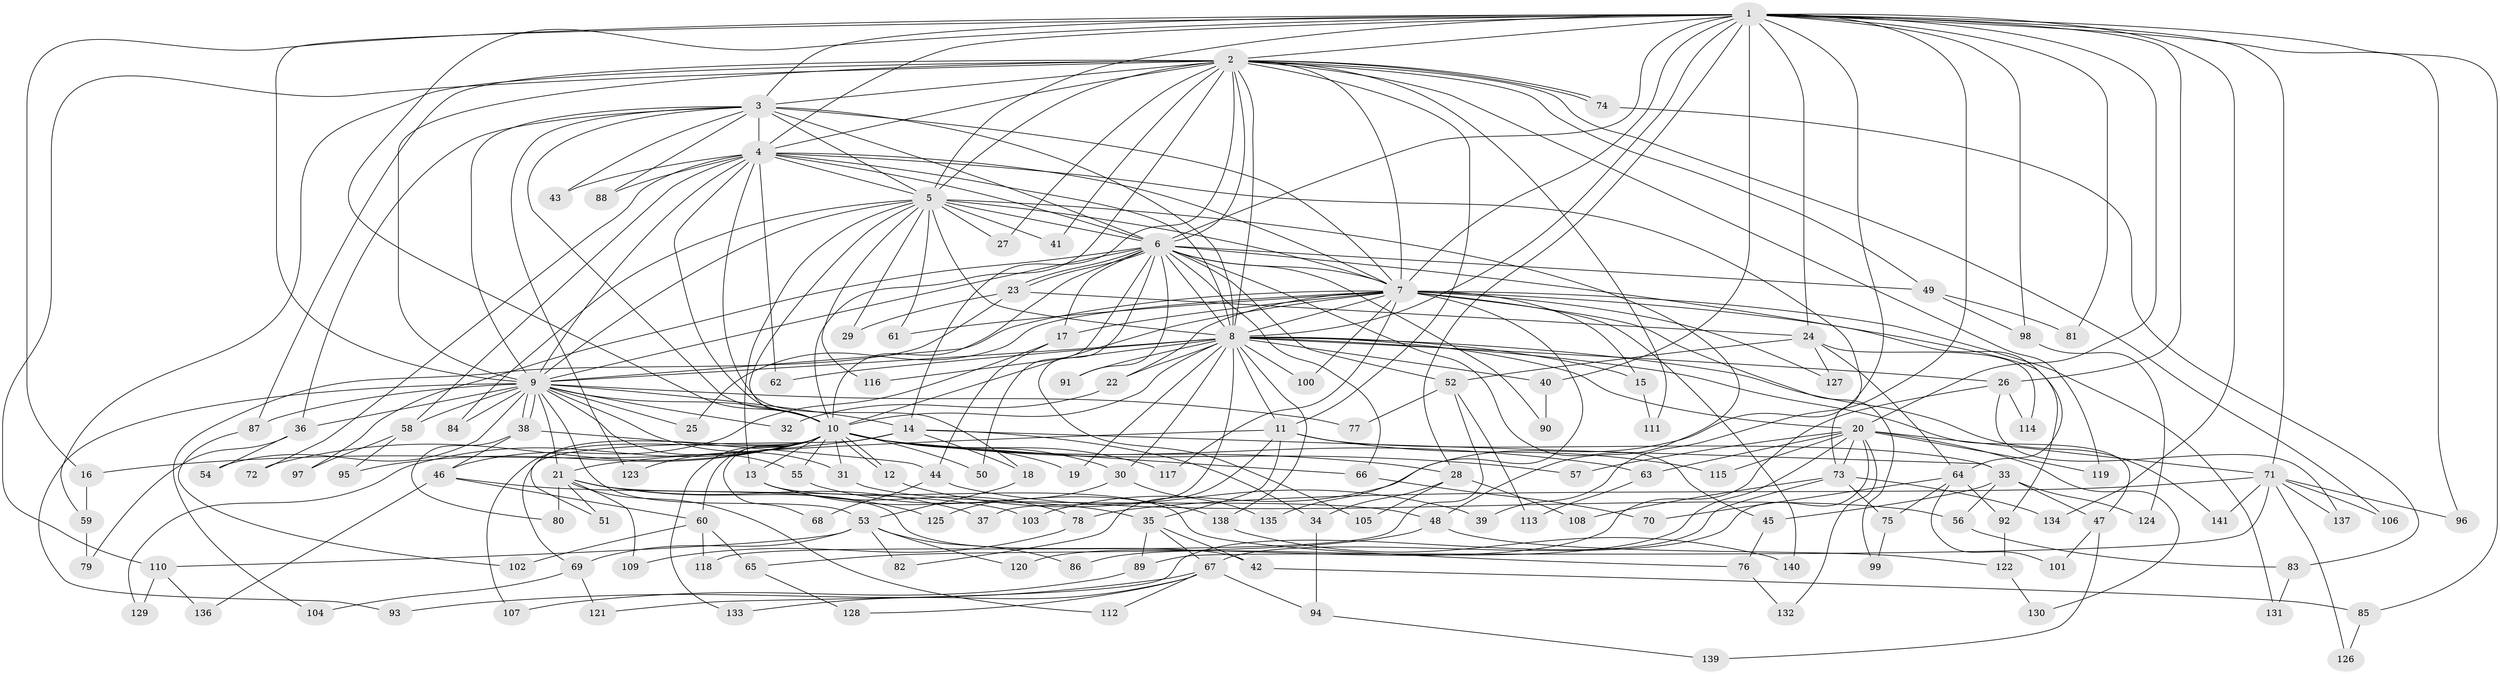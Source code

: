 // coarse degree distribution, {25: 0.009433962264150943, 21: 0.018867924528301886, 13: 0.009433962264150943, 14: 0.009433962264150943, 15: 0.009433962264150943, 31: 0.018867924528301886, 24: 0.009433962264150943, 10: 0.018867924528301886, 3: 0.20754716981132076, 5: 0.08490566037735849, 8: 0.02830188679245283, 2: 0.4716981132075472, 12: 0.009433962264150943, 9: 0.009433962264150943, 4: 0.05660377358490566, 6: 0.018867924528301886, 7: 0.009433962264150943}
// Generated by graph-tools (version 1.1) at 2025/41/03/06/25 10:41:37]
// undirected, 141 vertices, 307 edges
graph export_dot {
graph [start="1"]
  node [color=gray90,style=filled];
  1;
  2;
  3;
  4;
  5;
  6;
  7;
  8;
  9;
  10;
  11;
  12;
  13;
  14;
  15;
  16;
  17;
  18;
  19;
  20;
  21;
  22;
  23;
  24;
  25;
  26;
  27;
  28;
  29;
  30;
  31;
  32;
  33;
  34;
  35;
  36;
  37;
  38;
  39;
  40;
  41;
  42;
  43;
  44;
  45;
  46;
  47;
  48;
  49;
  50;
  51;
  52;
  53;
  54;
  55;
  56;
  57;
  58;
  59;
  60;
  61;
  62;
  63;
  64;
  65;
  66;
  67;
  68;
  69;
  70;
  71;
  72;
  73;
  74;
  75;
  76;
  77;
  78;
  79;
  80;
  81;
  82;
  83;
  84;
  85;
  86;
  87;
  88;
  89;
  90;
  91;
  92;
  93;
  94;
  95;
  96;
  97;
  98;
  99;
  100;
  101;
  102;
  103;
  104;
  105;
  106;
  107;
  108;
  109;
  110;
  111;
  112;
  113;
  114;
  115;
  116;
  117;
  118;
  119;
  120;
  121;
  122;
  123;
  124;
  125;
  126;
  127;
  128;
  129;
  130;
  131;
  132;
  133;
  134;
  135;
  136;
  137;
  138;
  139;
  140;
  141;
  1 -- 2;
  1 -- 3;
  1 -- 4;
  1 -- 5;
  1 -- 6;
  1 -- 7;
  1 -- 8;
  1 -- 9;
  1 -- 10;
  1 -- 16;
  1 -- 20;
  1 -- 24;
  1 -- 26;
  1 -- 28;
  1 -- 39;
  1 -- 40;
  1 -- 71;
  1 -- 81;
  1 -- 85;
  1 -- 96;
  1 -- 98;
  1 -- 103;
  1 -- 134;
  2 -- 3;
  2 -- 4;
  2 -- 5;
  2 -- 6;
  2 -- 7;
  2 -- 8;
  2 -- 9;
  2 -- 10;
  2 -- 11;
  2 -- 14;
  2 -- 27;
  2 -- 41;
  2 -- 49;
  2 -- 59;
  2 -- 74;
  2 -- 74;
  2 -- 87;
  2 -- 106;
  2 -- 110;
  2 -- 111;
  2 -- 119;
  3 -- 4;
  3 -- 5;
  3 -- 6;
  3 -- 7;
  3 -- 8;
  3 -- 9;
  3 -- 10;
  3 -- 36;
  3 -- 43;
  3 -- 88;
  3 -- 123;
  4 -- 5;
  4 -- 6;
  4 -- 7;
  4 -- 8;
  4 -- 9;
  4 -- 10;
  4 -- 18;
  4 -- 43;
  4 -- 58;
  4 -- 62;
  4 -- 72;
  4 -- 73;
  4 -- 88;
  5 -- 6;
  5 -- 7;
  5 -- 8;
  5 -- 9;
  5 -- 10;
  5 -- 13;
  5 -- 27;
  5 -- 29;
  5 -- 41;
  5 -- 48;
  5 -- 61;
  5 -- 84;
  5 -- 116;
  6 -- 7;
  6 -- 8;
  6 -- 9;
  6 -- 10;
  6 -- 17;
  6 -- 23;
  6 -- 23;
  6 -- 45;
  6 -- 49;
  6 -- 50;
  6 -- 52;
  6 -- 64;
  6 -- 66;
  6 -- 90;
  6 -- 91;
  6 -- 97;
  6 -- 105;
  7 -- 8;
  7 -- 9;
  7 -- 10;
  7 -- 15;
  7 -- 17;
  7 -- 22;
  7 -- 25;
  7 -- 61;
  7 -- 92;
  7 -- 99;
  7 -- 100;
  7 -- 117;
  7 -- 127;
  7 -- 131;
  7 -- 135;
  7 -- 140;
  8 -- 9;
  8 -- 10;
  8 -- 11;
  8 -- 15;
  8 -- 19;
  8 -- 20;
  8 -- 22;
  8 -- 26;
  8 -- 30;
  8 -- 37;
  8 -- 40;
  8 -- 47;
  8 -- 62;
  8 -- 91;
  8 -- 100;
  8 -- 116;
  8 -- 138;
  8 -- 141;
  9 -- 10;
  9 -- 14;
  9 -- 21;
  9 -- 25;
  9 -- 31;
  9 -- 32;
  9 -- 36;
  9 -- 38;
  9 -- 38;
  9 -- 53;
  9 -- 54;
  9 -- 55;
  9 -- 58;
  9 -- 77;
  9 -- 84;
  9 -- 87;
  9 -- 93;
  10 -- 12;
  10 -- 12;
  10 -- 13;
  10 -- 19;
  10 -- 28;
  10 -- 30;
  10 -- 31;
  10 -- 50;
  10 -- 51;
  10 -- 55;
  10 -- 57;
  10 -- 60;
  10 -- 63;
  10 -- 66;
  10 -- 68;
  10 -- 72;
  10 -- 95;
  10 -- 107;
  10 -- 117;
  10 -- 123;
  10 -- 129;
  10 -- 133;
  11 -- 21;
  11 -- 33;
  11 -- 35;
  11 -- 82;
  11 -- 115;
  12 -- 39;
  13 -- 35;
  13 -- 76;
  13 -- 78;
  14 -- 16;
  14 -- 18;
  14 -- 33;
  14 -- 34;
  14 -- 69;
  15 -- 111;
  16 -- 59;
  17 -- 44;
  17 -- 46;
  18 -- 53;
  20 -- 57;
  20 -- 63;
  20 -- 67;
  20 -- 71;
  20 -- 73;
  20 -- 86;
  20 -- 115;
  20 -- 119;
  20 -- 130;
  20 -- 132;
  21 -- 37;
  21 -- 42;
  21 -- 51;
  21 -- 80;
  21 -- 109;
  21 -- 112;
  21 -- 125;
  22 -- 32;
  23 -- 24;
  23 -- 29;
  23 -- 104;
  24 -- 52;
  24 -- 64;
  24 -- 114;
  24 -- 127;
  26 -- 114;
  26 -- 120;
  26 -- 137;
  28 -- 34;
  28 -- 105;
  28 -- 108;
  30 -- 125;
  30 -- 135;
  31 -- 48;
  33 -- 45;
  33 -- 47;
  33 -- 56;
  33 -- 124;
  34 -- 94;
  35 -- 42;
  35 -- 67;
  35 -- 89;
  36 -- 54;
  36 -- 79;
  38 -- 44;
  38 -- 46;
  38 -- 80;
  40 -- 90;
  42 -- 85;
  44 -- 56;
  44 -- 68;
  45 -- 76;
  46 -- 60;
  46 -- 103;
  46 -- 136;
  47 -- 101;
  47 -- 139;
  48 -- 65;
  48 -- 122;
  49 -- 81;
  49 -- 98;
  52 -- 77;
  52 -- 113;
  52 -- 118;
  53 -- 69;
  53 -- 82;
  53 -- 86;
  53 -- 110;
  53 -- 120;
  55 -- 138;
  56 -- 83;
  58 -- 95;
  58 -- 97;
  59 -- 79;
  60 -- 65;
  60 -- 102;
  60 -- 118;
  63 -- 113;
  64 -- 70;
  64 -- 75;
  64 -- 92;
  64 -- 101;
  65 -- 128;
  66 -- 70;
  67 -- 93;
  67 -- 94;
  67 -- 112;
  67 -- 128;
  67 -- 133;
  69 -- 104;
  69 -- 121;
  71 -- 78;
  71 -- 89;
  71 -- 96;
  71 -- 106;
  71 -- 126;
  71 -- 137;
  71 -- 141;
  73 -- 75;
  73 -- 108;
  73 -- 121;
  73 -- 134;
  74 -- 83;
  75 -- 99;
  76 -- 132;
  78 -- 109;
  83 -- 131;
  85 -- 126;
  87 -- 102;
  89 -- 107;
  92 -- 122;
  94 -- 139;
  98 -- 124;
  110 -- 129;
  110 -- 136;
  122 -- 130;
  138 -- 140;
}
